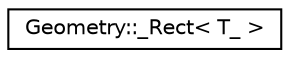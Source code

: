 digraph "Graphical Class Hierarchy"
{
  edge [fontname="Helvetica",fontsize="10",labelfontname="Helvetica",labelfontsize="10"];
  node [fontname="Helvetica",fontsize="10",shape=record];
  rankdir="LR";
  Node1 [label="Geometry::_Rect\< T_ \>",height=0.2,width=0.4,color="black", fillcolor="white", style="filled",URL="$classGeometry_1_1__Rect.html"];
}
